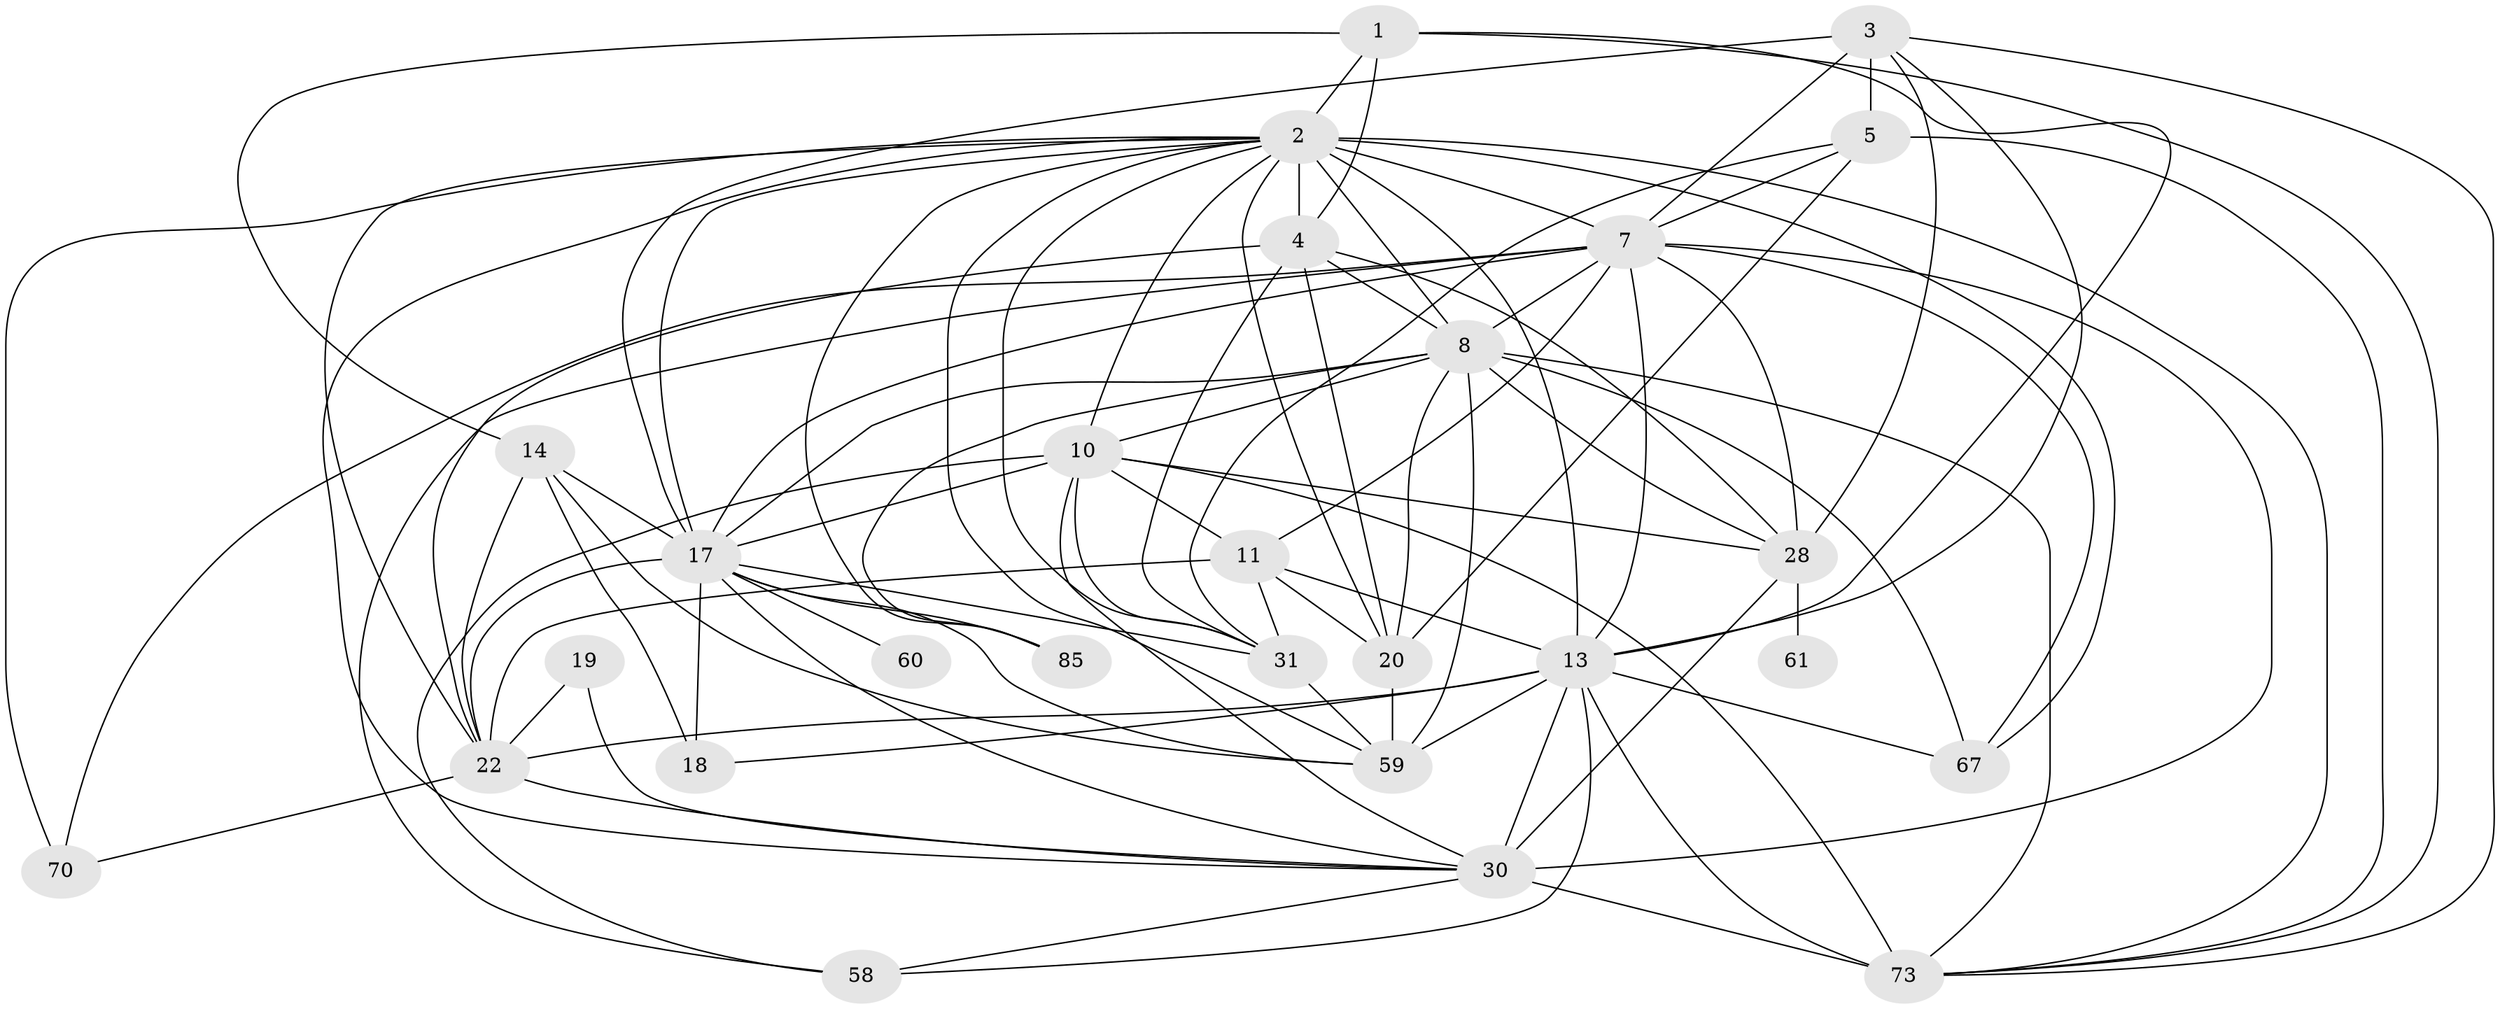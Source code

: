 // original degree distribution, {2: 0.10752688172043011, 6: 0.10752688172043011, 4: 0.27956989247311825, 3: 0.2903225806451613, 5: 0.1827956989247312, 7: 0.021505376344086023, 8: 0.010752688172043012}
// Generated by graph-tools (version 1.1) at 2025/18/03/04/25 18:18:43]
// undirected, 27 vertices, 91 edges
graph export_dot {
graph [start="1"]
  node [color=gray90,style=filled];
  1 [super="+68"];
  2 [super="+37+62+38+6"];
  3 [super="+63+50+56"];
  4 [super="+42"];
  5 [super="+21"];
  7 [super="+23+12+88+32"];
  8 [super="+54+9+45+66"];
  10 [super="+44+84+40"];
  11 [super="+24+25+69"];
  13 [super="+82+27+74"];
  14 [super="+52"];
  17 [super="+80+49"];
  18;
  19;
  20 [super="+46"];
  22 [super="+34+43+64"];
  28 [super="+47+81+29"];
  30 [super="+41+92+72"];
  31 [super="+35+36"];
  58;
  59 [super="+71"];
  60;
  61;
  67 [super="+76"];
  70;
  73 [super="+90+77"];
  85;
  1 -- 73;
  1 -- 2;
  1 -- 4;
  1 -- 13;
  1 -- 14;
  2 -- 20;
  2 -- 70;
  2 -- 30;
  2 -- 17 [weight=3];
  2 -- 7 [weight=5];
  2 -- 10;
  2 -- 59;
  2 -- 4 [weight=2];
  2 -- 13;
  2 -- 85;
  2 -- 22;
  2 -- 31;
  2 -- 67 [weight=2];
  2 -- 8;
  2 -- 73;
  3 -- 17;
  3 -- 28;
  3 -- 5 [weight=2];
  3 -- 7 [weight=2];
  3 -- 13 [weight=2];
  3 -- 73;
  4 -- 20 [weight=2];
  4 -- 28;
  4 -- 22;
  4 -- 31;
  4 -- 8;
  5 -- 20 [weight=2];
  5 -- 7;
  5 -- 31;
  5 -- 73;
  7 -- 17;
  7 -- 30 [weight=2];
  7 -- 70;
  7 -- 11 [weight=2];
  7 -- 28 [weight=2];
  7 -- 67;
  7 -- 58;
  7 -- 13 [weight=2];
  7 -- 8;
  8 -- 20;
  8 -- 28 [weight=2];
  8 -- 10;
  8 -- 17;
  8 -- 59 [weight=2];
  8 -- 85;
  8 -- 73;
  8 -- 67;
  10 -- 58;
  10 -- 28;
  10 -- 17;
  10 -- 11;
  10 -- 30;
  10 -- 31;
  10 -- 73;
  11 -- 22 [weight=2];
  11 -- 31;
  11 -- 13;
  11 -- 20;
  13 -- 30 [weight=2];
  13 -- 18;
  13 -- 67;
  13 -- 58;
  13 -- 59 [weight=2];
  13 -- 73 [weight=2];
  13 -- 22;
  14 -- 18;
  14 -- 59;
  14 -- 17;
  14 -- 22;
  17 -- 30;
  17 -- 18;
  17 -- 60 [weight=2];
  17 -- 31;
  17 -- 85;
  17 -- 22;
  17 -- 59;
  19 -- 22;
  19 -- 30;
  20 -- 59;
  22 -- 70;
  22 -- 30;
  28 -- 61 [weight=2];
  28 -- 30;
  30 -- 73 [weight=2];
  30 -- 58;
  31 -- 59;
}
